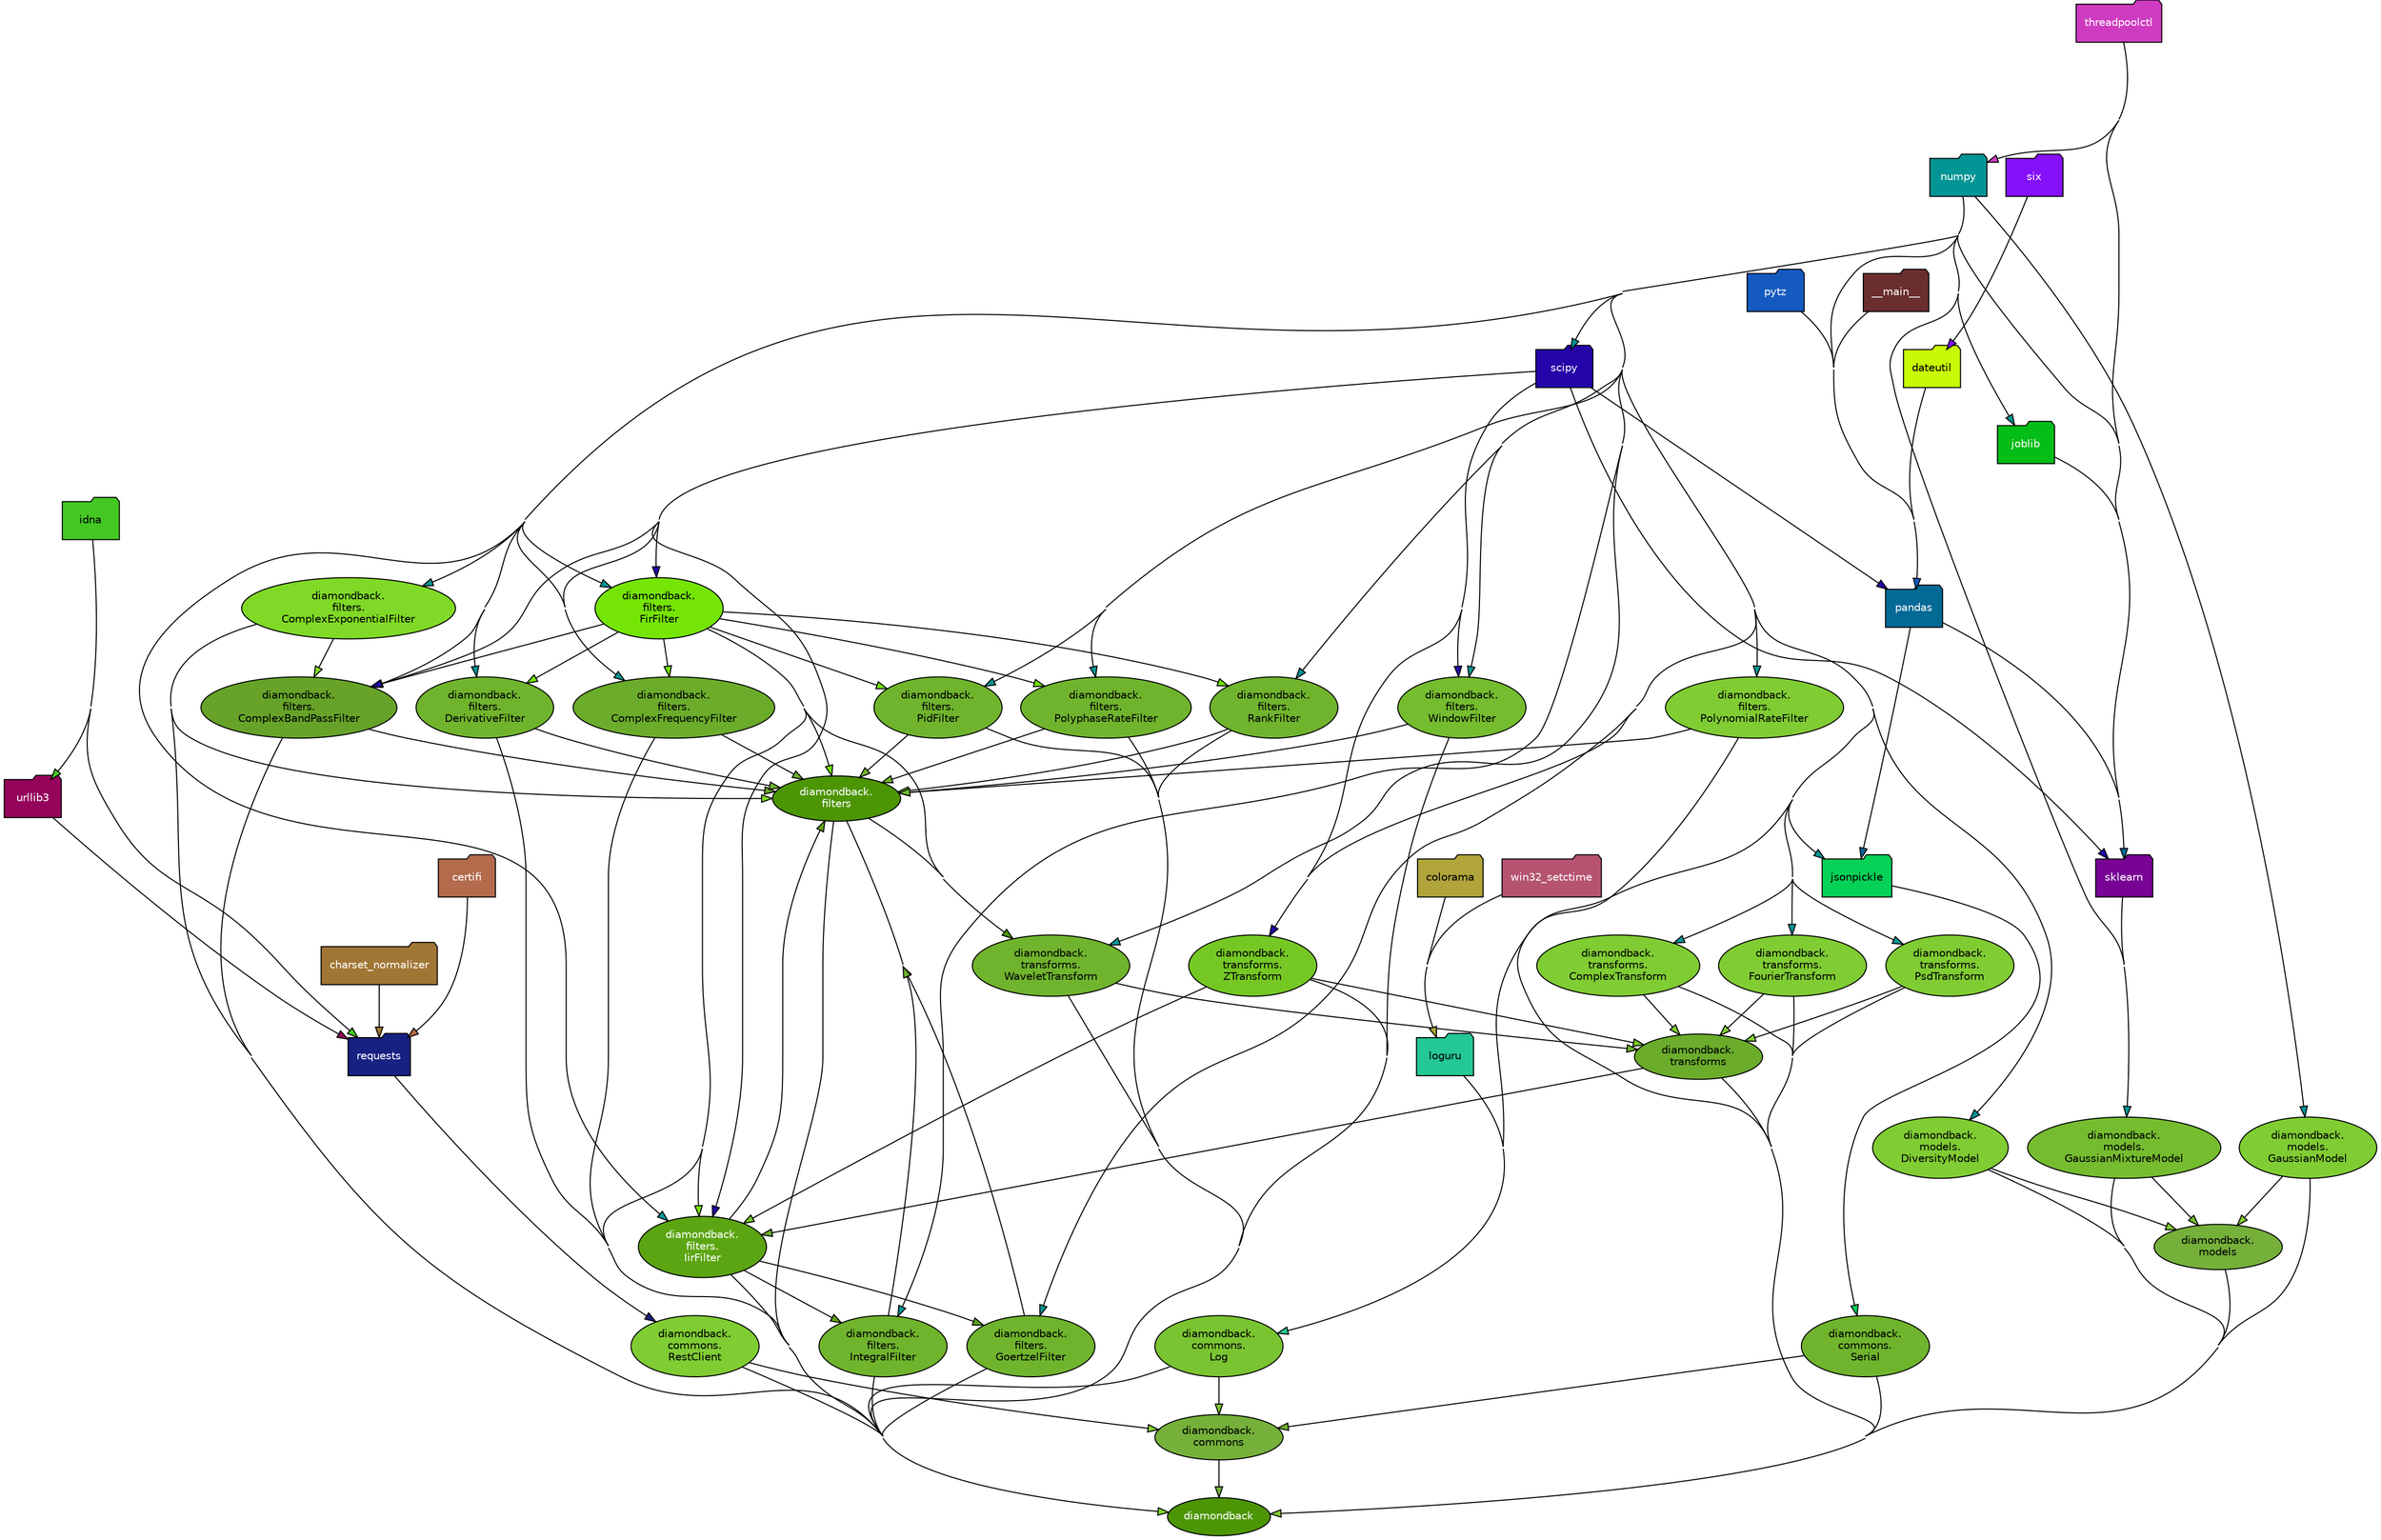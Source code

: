 
digraph G {
    concentrate = true;

    rankdir = TB;
    node [style=filled,fillcolor="#ffffff",fontcolor="#000000",fontname=Helvetica,fontsize=10];

    diamondback [fillcolor="#4c9503",fontcolor="#ffffff"];
    diamondback_commons [fillcolor="#75b03a",label="diamondback\.\ncommons"];
    diamondback_commons_Log [fillcolor="#7ac431",label="diamondback\.\ncommons\.\nLog"];
    diamondback_commons_RestClient [fillcolor="#80cc33",label="diamondback\.\ncommons\.\nRestClient"];
    diamondback_commons_Serial [fillcolor="#70b42d",label="diamondback\.\ncommons\.\nSerial"];
    diamondback_filters [fillcolor="#4c9503",fontcolor="#ffffff",label="diamondback\.\nfilters"];
    diamondback_filters_ComplexBandPassFilter [fillcolor="#66a328",label="diamondback\.\nfilters\.\nComplexBandPassFilter"];
    diamondback_filters_ComplexExponentialFilter [fillcolor="#80d926",label="diamondback\.\nfilters\.\nComplexExponentialFilter"];
    diamondback_filters_ComplexFrequencyFilter [fillcolor="#6bac2b",label="diamondback\.\nfilters\.\nComplexFrequencyFilter"];
    diamondback_filters_DerivativeFilter [fillcolor="#70b42d",label="diamondback\.\nfilters\.\nDerivativeFilter"];
    diamondback_filters_FirFilter [fillcolor="#75e505",label="diamondback\.\nfilters\.\nFirFilter"];
    diamondback_filters_GoertzelFilter [fillcolor="#70b42d",label="diamondback\.\nfilters\.\nGoertzelFilter"];
    diamondback_filters_IirFilter [fillcolor="#5ca512",fontcolor="#ffffff",label="diamondback\.\nfilters\.\nIirFilter"];
    diamondback_filters_IntegralFilter [fillcolor="#70b42d",label="diamondback\.\nfilters\.\nIntegralFilter"];
    diamondback_filters_PidFilter [fillcolor="#70b42d",label="diamondback\.\nfilters\.\nPidFilter"];
    diamondback_filters_PolynomialRateFilter [fillcolor="#80cc33",label="diamondback\.\nfilters\.\nPolynomialRateFilter"];
    diamondback_filters_PolyphaseRateFilter [fillcolor="#70b42d",label="diamondback\.\nfilters\.\nPolyphaseRateFilter"];
    diamondback_filters_RankFilter [fillcolor="#70b42d",label="diamondback\.\nfilters\.\nRankFilter"];
    diamondback_filters_WindowFilter [fillcolor="#75bc2f",label="diamondback\.\nfilters\.\nWindowFilter"];
    diamondback_models [fillcolor="#75b03a",label="diamondback\.\nmodels"];
    diamondback_models_DiversityModel [fillcolor="#80cc33",label="diamondback\.\nmodels\.\nDiversityModel"];
    diamondback_models_GaussianMixtureModel [fillcolor="#75bc2f",label="diamondback\.\nmodels\.\nGaussianMixtureModel"];
    diamondback_models_GaussianModel [fillcolor="#80cc33",label="diamondback\.\nmodels\.\nGaussianModel"];
    diamondback_transforms [fillcolor="#6bac2b",label="diamondback\.\ntransforms"];
    diamondback_transforms_ComplexTransform [fillcolor="#80cc33",label="diamondback\.\ntransforms\.\nComplexTransform"];
    diamondback_transforms_FourierTransform [fillcolor="#80cc33",label="diamondback\.\ntransforms\.\nFourierTransform"];
    diamondback_transforms_PsdTransform [fillcolor="#80cc33",label="diamondback\.\ntransforms\.\nPsdTransform"];
    diamondback_transforms_WaveletTransform [fillcolor="#70b42d",label="diamondback\.\ntransforms\.\nWaveletTransform"];
    diamondback_transforms_ZTransform [fillcolor="#75c823",label="diamondback\.\ntransforms\.\nZTransform"];
    __main__ [fillcolor="#6b2e2e",fontcolor="#ffffff",shape="folder"];
    certifi [fillcolor="#b36b4c",fontcolor="#ffffff",shape="folder"];
    charset_normalizer [fillcolor="#a17635",fontcolor="#ffffff",shape="folder"];
    colorama [fillcolor="#b0a43a",shape="folder"];
    dateutil [fillcolor="#c8f906",shape="folder"];
    idna [fillcolor="#44c823",shape="folder"];
    joblib [fillcolor="#04bd17",fontcolor="#ffffff",shape="folder"];
    jsonpickle [fillcolor="#05d157",shape="folder"];
    loguru [fillcolor="#23c896",shape="folder"];
    numpy [fillcolor="#039595",fontcolor="#ffffff",shape="folder"];
    pandas [fillcolor="#036995",fontcolor="#ffffff",shape="folder"];
    pytz [fillcolor="#155ac1",fontcolor="#ffffff",shape="folder"];
    requests [fillcolor="#172182",fontcolor="#ffffff",shape="folder"];
    scipy [fillcolor="#2504a9",fontcolor="#ffffff",shape="folder"];
    six [fillcolor="#8510f9",fontcolor="#ffffff",shape="folder"];
    sklearn [fillcolor="#780395",fontcolor="#ffffff",shape="folder"];
    threadpoolctl [fillcolor="#ce3bc0",fontcolor="#ffffff",shape="folder"];
    urllib3 [fillcolor="#95035b",fontcolor="#ffffff",shape="folder"];
    win32_setctime [fillcolor="#b65371",fontcolor="#ffffff",shape="folder"];
    __main__ -> pandas [fillcolor="#6b2e2e",minlen="4"];
    certifi -> requests [fillcolor="#b36b4c",minlen="2"];
    charset_normalizer -> requests [fillcolor="#a17635"];
    colorama -> loguru [fillcolor="#b0a43a",minlen="2"];
    dateutil -> pandas [fillcolor="#c8f906",minlen="3"];
    diamondback_commons -> diamondback [fillcolor="#75b03a"];
    diamondback_commons_Log -> diamondback [fillcolor="#7ac431",minlen="2"];
    diamondback_commons_Log -> diamondback_commons [fillcolor="#7ac431",weight="2"];
    diamondback_commons_RestClient -> diamondback [fillcolor="#80cc33",minlen="2"];
    diamondback_commons_RestClient -> diamondback_commons [fillcolor="#80cc33",weight="2"];
    diamondback_commons_Serial -> diamondback [fillcolor="#70b42d",minlen="2"];
    diamondback_commons_Serial -> diamondback_commons [fillcolor="#70b42d",weight="2"];
    diamondback_filters -> diamondback [fillcolor="#4c9503"];
    diamondback_filters -> diamondback_transforms_WaveletTransform [fillcolor="#4c9503",minlen="2"];
    diamondback_filters_ComplexBandPassFilter -> diamondback [fillcolor="#66a328",minlen="2"];
    diamondback_filters_ComplexBandPassFilter -> diamondback_filters [fillcolor="#66a328",weight="2"];
    diamondback_filters_ComplexExponentialFilter -> diamondback [fillcolor="#80d926",minlen="2"];
    diamondback_filters_ComplexExponentialFilter -> diamondback_filters [fillcolor="#80d926",weight="2"];
    diamondback_filters_ComplexExponentialFilter -> diamondback_filters_ComplexBandPassFilter [fillcolor="#80d926",weight="2"];
    diamondback_filters_ComplexFrequencyFilter -> diamondback [fillcolor="#6bac2b",minlen="2"];
    diamondback_filters_ComplexFrequencyFilter -> diamondback_filters [fillcolor="#6bac2b",weight="2"];
    diamondback_filters_DerivativeFilter -> diamondback [fillcolor="#70b42d",minlen="2"];
    diamondback_filters_DerivativeFilter -> diamondback_filters [fillcolor="#70b42d",weight="2"];
    diamondback_filters_FirFilter -> diamondback [fillcolor="#75e505",minlen="2"];
    diamondback_filters_FirFilter -> diamondback_filters [fillcolor="#75e505",weight="2"];
    diamondback_filters_FirFilter -> diamondback_filters_ComplexBandPassFilter [fillcolor="#75e505",weight="2"];
    diamondback_filters_FirFilter -> diamondback_filters_ComplexFrequencyFilter [fillcolor="#75e505",weight="2"];
    diamondback_filters_FirFilter -> diamondback_filters_DerivativeFilter [fillcolor="#75e505",weight="2"];
    diamondback_filters_FirFilter -> diamondback_filters_IirFilter [fillcolor="#75e505",weight="2"];
    diamondback_filters_FirFilter -> diamondback_filters_PidFilter [fillcolor="#75e505",weight="2"];
    diamondback_filters_FirFilter -> diamondback_filters_PolyphaseRateFilter [fillcolor="#75e505",weight="2"];
    diamondback_filters_FirFilter -> diamondback_filters_RankFilter [fillcolor="#75e505",weight="2"];
    diamondback_filters_FirFilter -> diamondback_transforms_WaveletTransform [fillcolor="#75e505",minlen="2"];
    diamondback_filters_GoertzelFilter -> diamondback [fillcolor="#70b42d",minlen="2"];
    diamondback_filters_GoertzelFilter -> diamondback_filters [fillcolor="#70b42d",weight="2"];
    diamondback_filters_IirFilter -> diamondback [fillcolor="#5ca512",minlen="2"];
    diamondback_filters_IirFilter -> diamondback_filters [fillcolor="#5ca512",weight="2"];
    diamondback_filters_IirFilter -> diamondback_filters_GoertzelFilter [fillcolor="#5ca512",weight="2"];
    diamondback_filters_IirFilter -> diamondback_filters_IntegralFilter [fillcolor="#5ca512",weight="2"];
    diamondback_filters_IntegralFilter -> diamondback [fillcolor="#70b42d",minlen="2"];
    diamondback_filters_IntegralFilter -> diamondback_filters [fillcolor="#70b42d",weight="2"];
    diamondback_filters_PidFilter -> diamondback [fillcolor="#70b42d",minlen="2"];
    diamondback_filters_PidFilter -> diamondback_filters [fillcolor="#70b42d",weight="2"];
    diamondback_filters_PolynomialRateFilter -> diamondback [fillcolor="#80cc33",minlen="2"];
    diamondback_filters_PolynomialRateFilter -> diamondback_filters [fillcolor="#80cc33",weight="2"];
    diamondback_filters_PolyphaseRateFilter -> diamondback [fillcolor="#70b42d",minlen="2"];
    diamondback_filters_PolyphaseRateFilter -> diamondback_filters [fillcolor="#70b42d",weight="2"];
    diamondback_filters_RankFilter -> diamondback [fillcolor="#70b42d",minlen="2"];
    diamondback_filters_RankFilter -> diamondback_filters [fillcolor="#70b42d",weight="2"];
    diamondback_filters_WindowFilter -> diamondback [fillcolor="#75bc2f",minlen="2"];
    diamondback_filters_WindowFilter -> diamondback_filters [fillcolor="#75bc2f",weight="2"];
    diamondback_models -> diamondback [fillcolor="#75b03a"];
    diamondback_models_DiversityModel -> diamondback [fillcolor="#80cc33",minlen="2"];
    diamondback_models_DiversityModel -> diamondback_models [fillcolor="#80cc33",weight="2"];
    diamondback_models_GaussianMixtureModel -> diamondback [fillcolor="#75bc2f",minlen="2"];
    diamondback_models_GaussianMixtureModel -> diamondback_models [fillcolor="#75bc2f",weight="2"];
    diamondback_models_GaussianModel -> diamondback [fillcolor="#80cc33",minlen="2"];
    diamondback_models_GaussianModel -> diamondback_models [fillcolor="#80cc33",weight="2"];
    diamondback_transforms -> diamondback [fillcolor="#6bac2b"];
    diamondback_transforms -> diamondback_filters_IirFilter [fillcolor="#6bac2b",minlen="2"];
    diamondback_transforms_ComplexTransform -> diamondback [fillcolor="#80cc33",minlen="2"];
    diamondback_transforms_ComplexTransform -> diamondback_transforms [fillcolor="#80cc33",weight="2"];
    diamondback_transforms_FourierTransform -> diamondback [fillcolor="#80cc33",minlen="2"];
    diamondback_transforms_FourierTransform -> diamondback_transforms [fillcolor="#80cc33",weight="2"];
    diamondback_transforms_PsdTransform -> diamondback [fillcolor="#80cc33",minlen="2"];
    diamondback_transforms_PsdTransform -> diamondback_transforms [fillcolor="#80cc33",weight="2"];
    diamondback_transforms_WaveletTransform -> diamondback [fillcolor="#70b42d",minlen="2"];
    diamondback_transforms_WaveletTransform -> diamondback_transforms [fillcolor="#70b42d",weight="2"];
    diamondback_transforms_ZTransform -> diamondback [fillcolor="#75c823",minlen="2"];
    diamondback_transforms_ZTransform -> diamondback_filters_IirFilter [fillcolor="#75c823",minlen="2"];
    diamondback_transforms_ZTransform -> diamondback_transforms [fillcolor="#75c823",weight="2"];
    idna -> requests [fillcolor="#44c823",minlen="2"];
    idna -> urllib3 [fillcolor="#44c823",minlen="3"];
    joblib -> sklearn [fillcolor="#04bd17",minlen="3"];
    jsonpickle -> diamondback_commons_Serial [fillcolor="#05d157",minlen="3"];
    loguru -> diamondback_commons_Log [fillcolor="#23c896",minlen="3"];
    numpy -> diamondback_commons_Log [fillcolor="#039595",minlen="3"];
    numpy -> diamondback_filters_ComplexBandPassFilter [fillcolor="#039595",minlen="3"];
    numpy -> diamondback_filters_ComplexExponentialFilter [fillcolor="#039595",minlen="3"];
    numpy -> diamondback_filters_ComplexFrequencyFilter [fillcolor="#039595",minlen="3"];
    numpy -> diamondback_filters_DerivativeFilter [fillcolor="#039595",minlen="3"];
    numpy -> diamondback_filters_FirFilter [fillcolor="#039595",minlen="3"];
    numpy -> diamondback_filters_GoertzelFilter [fillcolor="#039595",minlen="3"];
    numpy -> diamondback_filters_IirFilter [fillcolor="#039595",minlen="3"];
    numpy -> diamondback_filters_IntegralFilter [fillcolor="#039595",minlen="3"];
    numpy -> diamondback_filters_PidFilter [fillcolor="#039595",minlen="3"];
    numpy -> diamondback_filters_PolynomialRateFilter [fillcolor="#039595",minlen="3"];
    numpy -> diamondback_filters_PolyphaseRateFilter [fillcolor="#039595",minlen="3"];
    numpy -> diamondback_filters_RankFilter [fillcolor="#039595",minlen="3"];
    numpy -> diamondback_filters_WindowFilter [fillcolor="#039595",minlen="3"];
    numpy -> diamondback_models_DiversityModel [fillcolor="#039595",minlen="3"];
    numpy -> diamondback_models_GaussianMixtureModel [fillcolor="#039595",minlen="3"];
    numpy -> diamondback_models_GaussianModel [fillcolor="#039595",minlen="3"];
    numpy -> diamondback_transforms_ComplexTransform [fillcolor="#039595",minlen="3"];
    numpy -> diamondback_transforms_FourierTransform [fillcolor="#039595",minlen="3"];
    numpy -> diamondback_transforms_PsdTransform [fillcolor="#039595",minlen="3"];
    numpy -> diamondback_transforms_WaveletTransform [fillcolor="#039595",minlen="3"];
    numpy -> diamondback_transforms_ZTransform [fillcolor="#039595",minlen="3"];
    numpy -> joblib [fillcolor="#039595",minlen="3"];
    numpy -> jsonpickle [fillcolor="#039595",minlen="3"];
    numpy -> pandas [fillcolor="#039595",minlen="3"];
    numpy -> scipy [fillcolor="#039595",minlen="3"];
    numpy -> sklearn [fillcolor="#039595",minlen="3"];
    pandas -> jsonpickle [fillcolor="#036995",minlen="3"];
    pandas -> sklearn [fillcolor="#036995",minlen="3"];
    pytz -> pandas [fillcolor="#155ac1",minlen="4"];
    requests -> diamondback_commons_RestClient [fillcolor="#172182",minlen="3"];
    scipy -> diamondback_filters_ComplexBandPassFilter [fillcolor="#2504a9",minlen="3"];
    scipy -> diamondback_filters_ComplexFrequencyFilter [fillcolor="#2504a9",minlen="3"];
    scipy -> diamondback_filters_FirFilter [fillcolor="#2504a9",minlen="3"];
    scipy -> diamondback_filters_IirFilter [fillcolor="#2504a9",minlen="3"];
    scipy -> diamondback_filters_WindowFilter [fillcolor="#2504a9",minlen="3"];
    scipy -> diamondback_transforms_ZTransform [fillcolor="#2504a9",minlen="3"];
    scipy -> pandas [fillcolor="#2504a9",minlen="3"];
    scipy -> sklearn [fillcolor="#2504a9",minlen="3"];
    six -> dateutil [fillcolor="#8510f9",minlen="3"];
    sklearn -> diamondback_models_GaussianMixtureModel [fillcolor="#780395",minlen="3"];
    threadpoolctl -> numpy [fillcolor="#ce3bc0",minlen="3"];
    threadpoolctl -> sklearn [fillcolor="#ce3bc0",minlen="3"];
    urllib3 -> requests [fillcolor="#95035b",minlen="3"];
    win32_setctime -> loguru [fillcolor="#b65371",minlen="2"];
}

